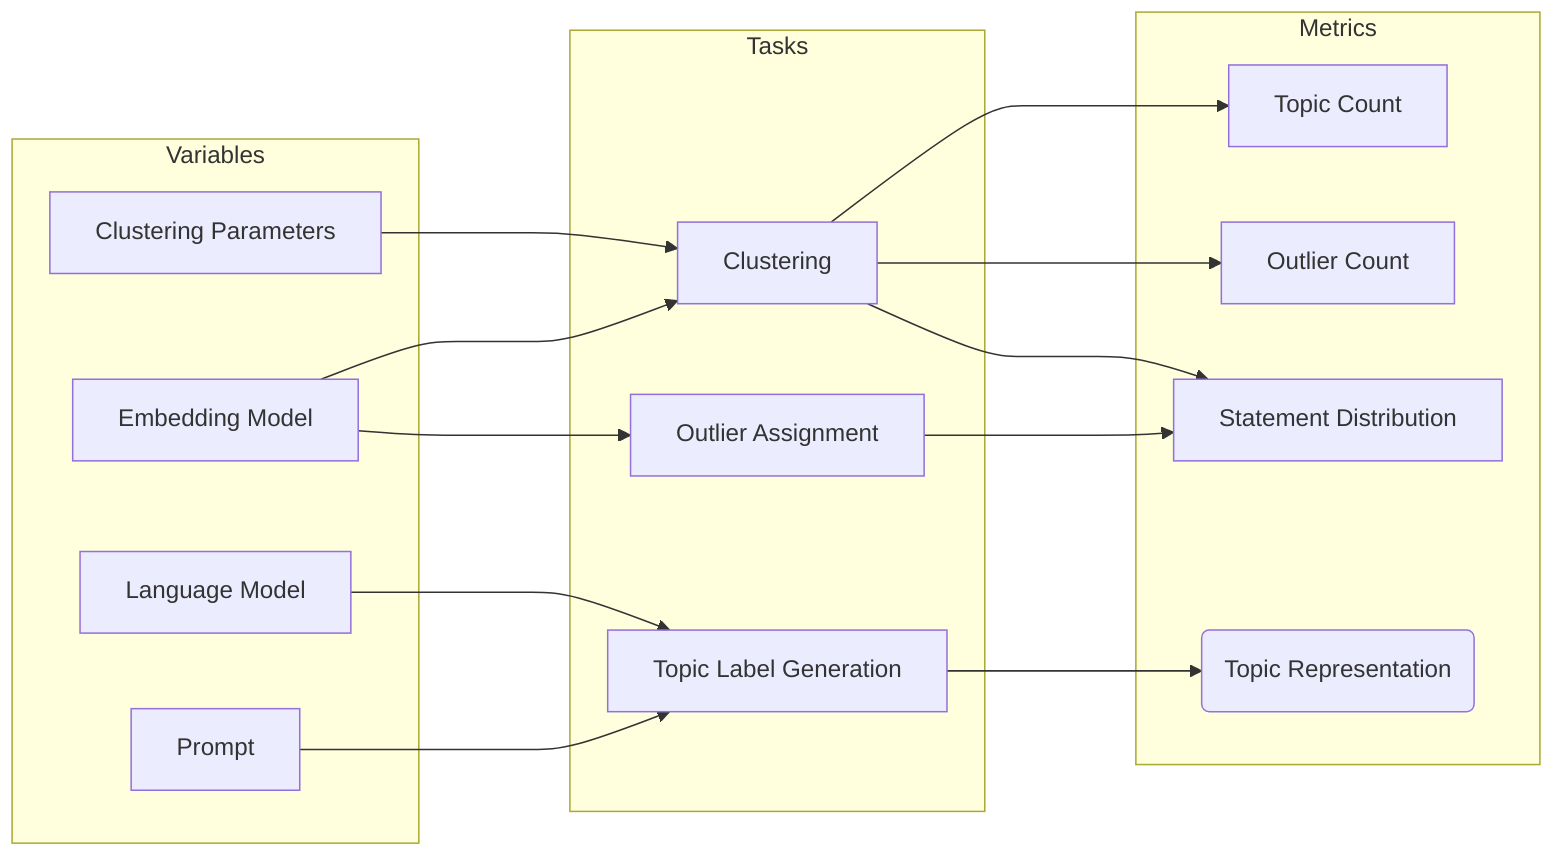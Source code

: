 flowchart LR

    subgraph Metrics
        TopicCount[Topic Count]:::selected
        OutlierCount[Outlier Count]:::selected
        StatementDistribution[Statement Distribution]
        TopicRepresentation(Topic Representation)
    end

    subgraph Tasks
        Clustering:::selected
        Clustering ---> TopicCount & OutlierCount & StatementDistribution
        OutlierAssignment[Outlier Assignment] ---> StatementDistribution
        TopicLabelGeneration[Topic Label Generation] ---> TopicRepresentation
    end

    subgraph Variables
        ClusteringParameters[Clustering Parameters]:::selected
        ClusteringParameters ---> Clustering
        EmbeddingModel[Embedding Model] ---> Clustering
        EmbeddingModel ---> OutlierAssignment
        LanguageModel[Language Model] ---> TopicLabelGeneration
        Prompt ---> TopicLabelGeneration
    end